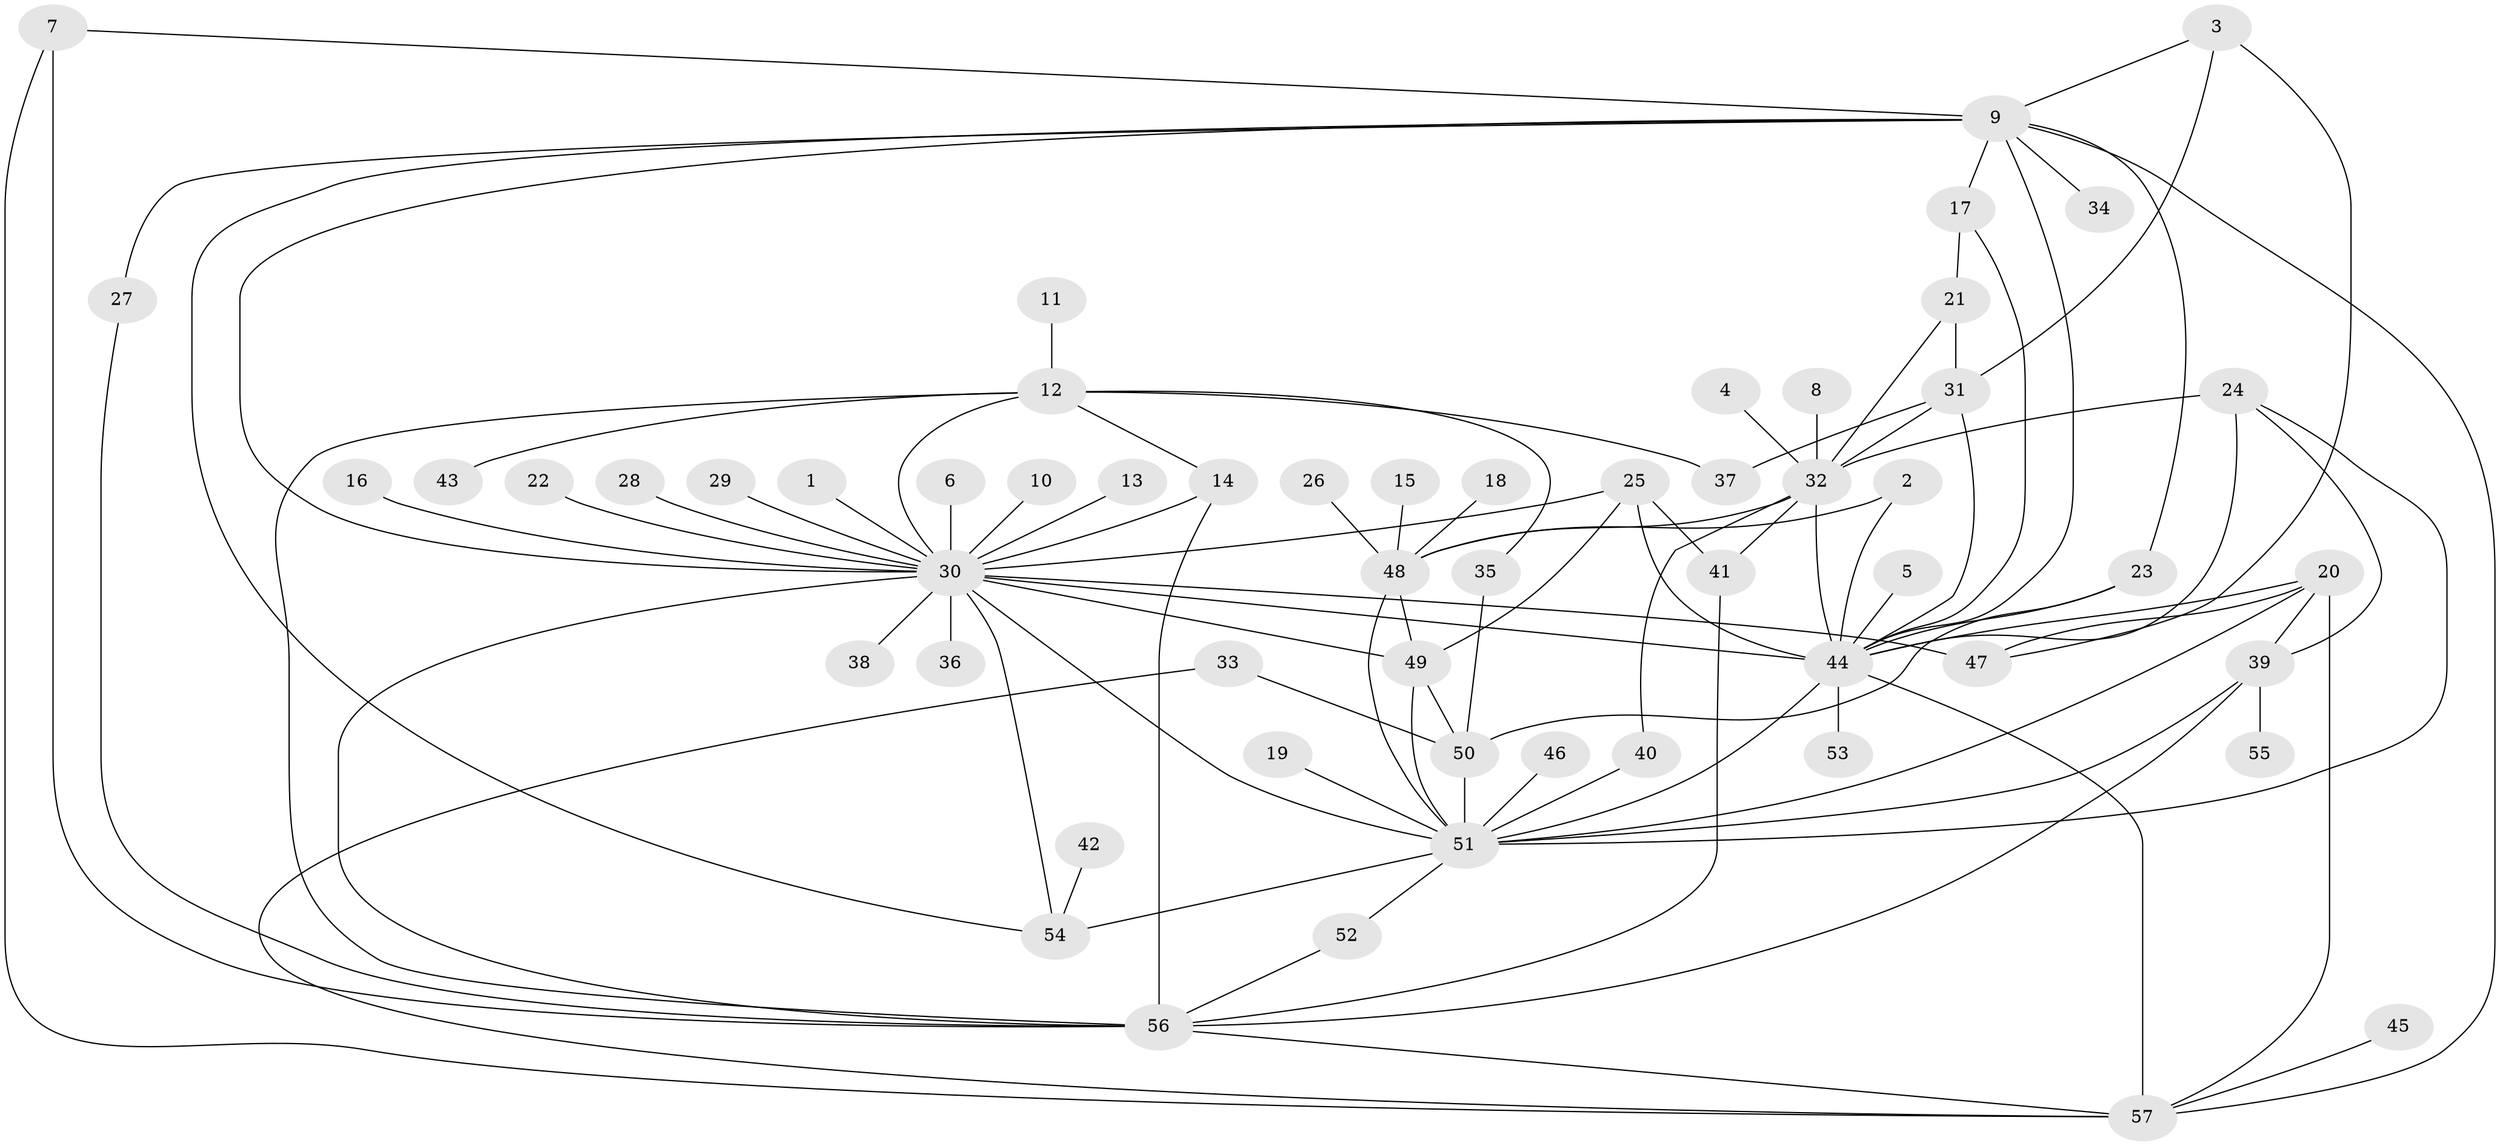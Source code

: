 // original degree distribution, {25: 0.009009009009009009, 21: 0.009009009009009009, 20: 0.009009009009009009, 12: 0.009009009009009009, 1: 0.4594594594594595, 8: 0.009009009009009009, 4: 0.05405405405405406, 6: 0.02702702702702703, 2: 0.24324324324324326, 11: 0.009009009009009009, 14: 0.009009009009009009, 3: 0.08108108108108109, 5: 0.05405405405405406, 10: 0.009009009009009009, 7: 0.009009009009009009}
// Generated by graph-tools (version 1.1) at 2025/01/03/09/25 03:01:39]
// undirected, 57 vertices, 98 edges
graph export_dot {
graph [start="1"]
  node [color=gray90,style=filled];
  1;
  2;
  3;
  4;
  5;
  6;
  7;
  8;
  9;
  10;
  11;
  12;
  13;
  14;
  15;
  16;
  17;
  18;
  19;
  20;
  21;
  22;
  23;
  24;
  25;
  26;
  27;
  28;
  29;
  30;
  31;
  32;
  33;
  34;
  35;
  36;
  37;
  38;
  39;
  40;
  41;
  42;
  43;
  44;
  45;
  46;
  47;
  48;
  49;
  50;
  51;
  52;
  53;
  54;
  55;
  56;
  57;
  1 -- 30 [weight=1.0];
  2 -- 44 [weight=1.0];
  2 -- 48 [weight=1.0];
  3 -- 9 [weight=1.0];
  3 -- 31 [weight=1.0];
  3 -- 47 [weight=1.0];
  4 -- 32 [weight=1.0];
  5 -- 44 [weight=1.0];
  6 -- 30 [weight=1.0];
  7 -- 9 [weight=1.0];
  7 -- 56 [weight=1.0];
  7 -- 57 [weight=1.0];
  8 -- 32 [weight=1.0];
  9 -- 17 [weight=1.0];
  9 -- 23 [weight=1.0];
  9 -- 27 [weight=1.0];
  9 -- 30 [weight=1.0];
  9 -- 34 [weight=1.0];
  9 -- 44 [weight=1.0];
  9 -- 54 [weight=1.0];
  9 -- 57 [weight=1.0];
  10 -- 30 [weight=1.0];
  11 -- 12 [weight=1.0];
  12 -- 14 [weight=1.0];
  12 -- 30 [weight=1.0];
  12 -- 35 [weight=1.0];
  12 -- 37 [weight=1.0];
  12 -- 43 [weight=1.0];
  12 -- 56 [weight=1.0];
  13 -- 30 [weight=1.0];
  14 -- 30 [weight=1.0];
  14 -- 56 [weight=1.0];
  15 -- 48 [weight=1.0];
  16 -- 30 [weight=1.0];
  17 -- 21 [weight=1.0];
  17 -- 44 [weight=1.0];
  18 -- 48 [weight=1.0];
  19 -- 51 [weight=1.0];
  20 -- 39 [weight=1.0];
  20 -- 44 [weight=1.0];
  20 -- 47 [weight=1.0];
  20 -- 51 [weight=1.0];
  20 -- 57 [weight=2.0];
  21 -- 31 [weight=1.0];
  21 -- 32 [weight=1.0];
  22 -- 30 [weight=1.0];
  23 -- 44 [weight=1.0];
  23 -- 50 [weight=1.0];
  24 -- 32 [weight=1.0];
  24 -- 39 [weight=1.0];
  24 -- 44 [weight=1.0];
  24 -- 51 [weight=1.0];
  25 -- 30 [weight=1.0];
  25 -- 41 [weight=1.0];
  25 -- 44 [weight=1.0];
  25 -- 49 [weight=1.0];
  26 -- 48 [weight=1.0];
  27 -- 56 [weight=1.0];
  28 -- 30 [weight=1.0];
  29 -- 30 [weight=1.0];
  30 -- 36 [weight=1.0];
  30 -- 38 [weight=1.0];
  30 -- 44 [weight=1.0];
  30 -- 47 [weight=2.0];
  30 -- 49 [weight=1.0];
  30 -- 51 [weight=1.0];
  30 -- 54 [weight=1.0];
  30 -- 56 [weight=1.0];
  31 -- 32 [weight=1.0];
  31 -- 37 [weight=1.0];
  31 -- 44 [weight=1.0];
  32 -- 40 [weight=1.0];
  32 -- 41 [weight=1.0];
  32 -- 44 [weight=3.0];
  32 -- 48 [weight=1.0];
  33 -- 50 [weight=1.0];
  33 -- 57 [weight=2.0];
  35 -- 50 [weight=1.0];
  39 -- 51 [weight=1.0];
  39 -- 55 [weight=1.0];
  39 -- 56 [weight=1.0];
  40 -- 51 [weight=1.0];
  41 -- 56 [weight=1.0];
  42 -- 54 [weight=1.0];
  44 -- 51 [weight=1.0];
  44 -- 53 [weight=1.0];
  44 -- 57 [weight=1.0];
  45 -- 57 [weight=1.0];
  46 -- 51 [weight=1.0];
  48 -- 49 [weight=1.0];
  48 -- 51 [weight=1.0];
  49 -- 50 [weight=1.0];
  49 -- 51 [weight=1.0];
  50 -- 51 [weight=1.0];
  51 -- 52 [weight=1.0];
  51 -- 54 [weight=1.0];
  52 -- 56 [weight=1.0];
  56 -- 57 [weight=1.0];
}

